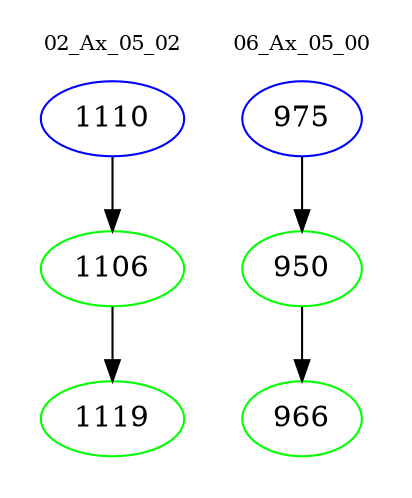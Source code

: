 digraph{
subgraph cluster_0 {
color = white
label = "02_Ax_05_02";
fontsize=10;
T0_1110 [label="1110", color="blue"]
T0_1110 -> T0_1106 [color="black"]
T0_1106 [label="1106", color="green"]
T0_1106 -> T0_1119 [color="black"]
T0_1119 [label="1119", color="green"]
}
subgraph cluster_1 {
color = white
label = "06_Ax_05_00";
fontsize=10;
T1_975 [label="975", color="blue"]
T1_975 -> T1_950 [color="black"]
T1_950 [label="950", color="green"]
T1_950 -> T1_966 [color="black"]
T1_966 [label="966", color="green"]
}
}
